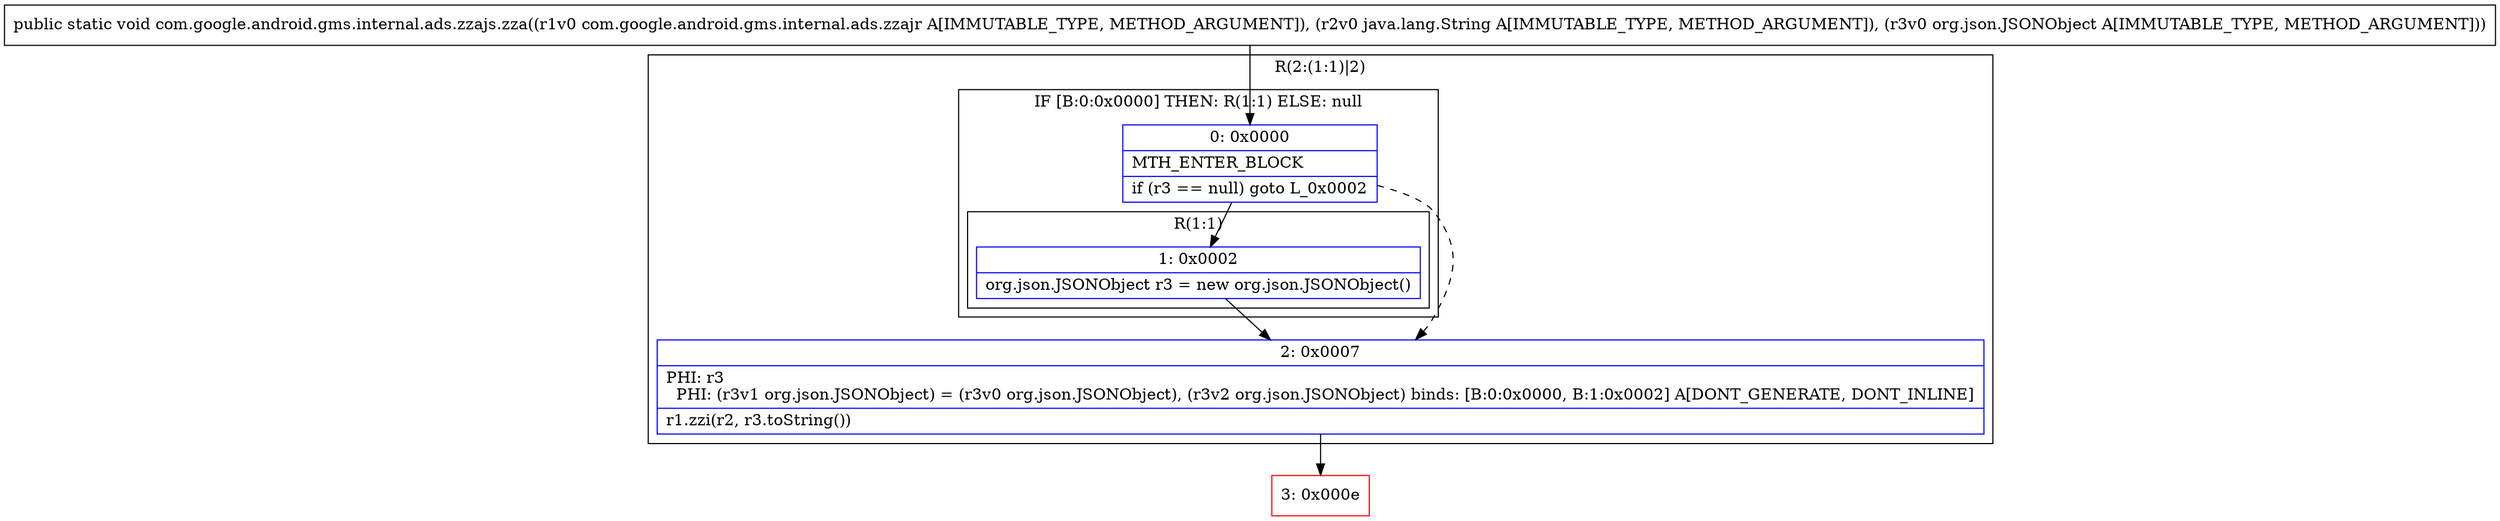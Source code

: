 digraph "CFG forcom.google.android.gms.internal.ads.zzajs.zza(Lcom\/google\/android\/gms\/internal\/ads\/zzajr;Ljava\/lang\/String;Lorg\/json\/JSONObject;)V" {
subgraph cluster_Region_2116728963 {
label = "R(2:(1:1)|2)";
node [shape=record,color=blue];
subgraph cluster_IfRegion_392760012 {
label = "IF [B:0:0x0000] THEN: R(1:1) ELSE: null";
node [shape=record,color=blue];
Node_0 [shape=record,label="{0\:\ 0x0000|MTH_ENTER_BLOCK\l|if (r3 == null) goto L_0x0002\l}"];
subgraph cluster_Region_1163023785 {
label = "R(1:1)";
node [shape=record,color=blue];
Node_1 [shape=record,label="{1\:\ 0x0002|org.json.JSONObject r3 = new org.json.JSONObject()\l}"];
}
}
Node_2 [shape=record,label="{2\:\ 0x0007|PHI: r3 \l  PHI: (r3v1 org.json.JSONObject) = (r3v0 org.json.JSONObject), (r3v2 org.json.JSONObject) binds: [B:0:0x0000, B:1:0x0002] A[DONT_GENERATE, DONT_INLINE]\l|r1.zzi(r2, r3.toString())\l}"];
}
Node_3 [shape=record,color=red,label="{3\:\ 0x000e}"];
MethodNode[shape=record,label="{public static void com.google.android.gms.internal.ads.zzajs.zza((r1v0 com.google.android.gms.internal.ads.zzajr A[IMMUTABLE_TYPE, METHOD_ARGUMENT]), (r2v0 java.lang.String A[IMMUTABLE_TYPE, METHOD_ARGUMENT]), (r3v0 org.json.JSONObject A[IMMUTABLE_TYPE, METHOD_ARGUMENT])) }"];
MethodNode -> Node_0;
Node_0 -> Node_1;
Node_0 -> Node_2[style=dashed];
Node_1 -> Node_2;
Node_2 -> Node_3;
}


